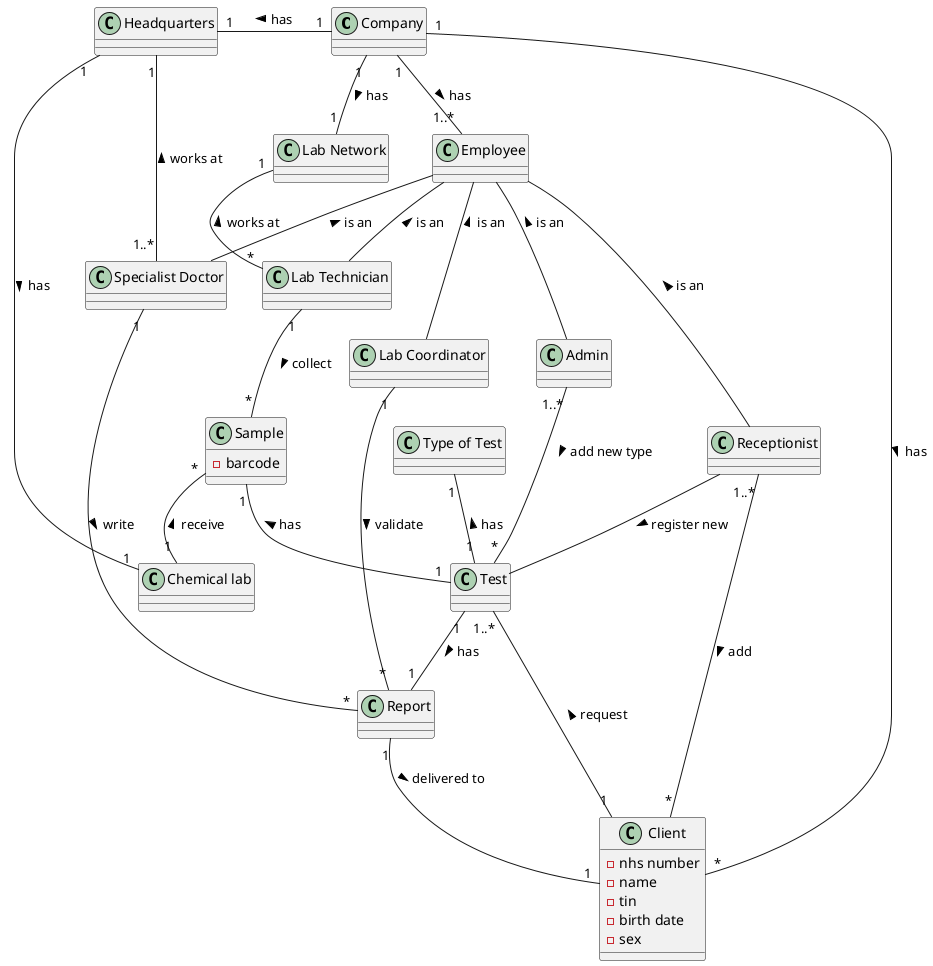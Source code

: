 @startuml
'https://plantuml.com/sequence-diagram

Company"1" -right- "1..*"Employee : > has
Company"1" -left- "*"Client : > has
Company"1" -- "1""Lab Network" : > has
"Lab Technician""*" -up- "1""Lab Network" : > works at
Receptionist -- Test : > register new
Employee -- "Lab Technician" : < is an
Employee -- Receptionist : < is an
Headquarters"1" -left- "1""Chemical lab" : > has
Company"1" -left- "1"Headquarters : > has
Receptionist"1..*" -- "*"Client : > add
Employee -- "Lab Coordinator" : < is an
Employee -- Admin : < is an
Employee -- "Specialist Doctor" : < is an
Admin"1..*" -- "*"Test : > add new type
Test"1" -- "1"Report : > has
"Lab Technician""1" -- "*"Sample : > collect
Sample"1" -- "1"Test : < has

"Specialist Doctor""1" -- "*"Report : > write
"Specialist Doctor""1..*" -- "1"Headquarters : > works at
Report"1" -- "1"Client : > delivered to
Sample"*" -- "1""Chemical lab" : < receive
"Lab Coordinator""1" -- "*"Report : > validate
Client"1" -- "1..*"Test : > request

"Type of Test""1" -- "1""Test" : < has

class Client{
-nhs number
-name
-tin
-birth date
-sex
}

class Sample{
-barcode
}

@enduml